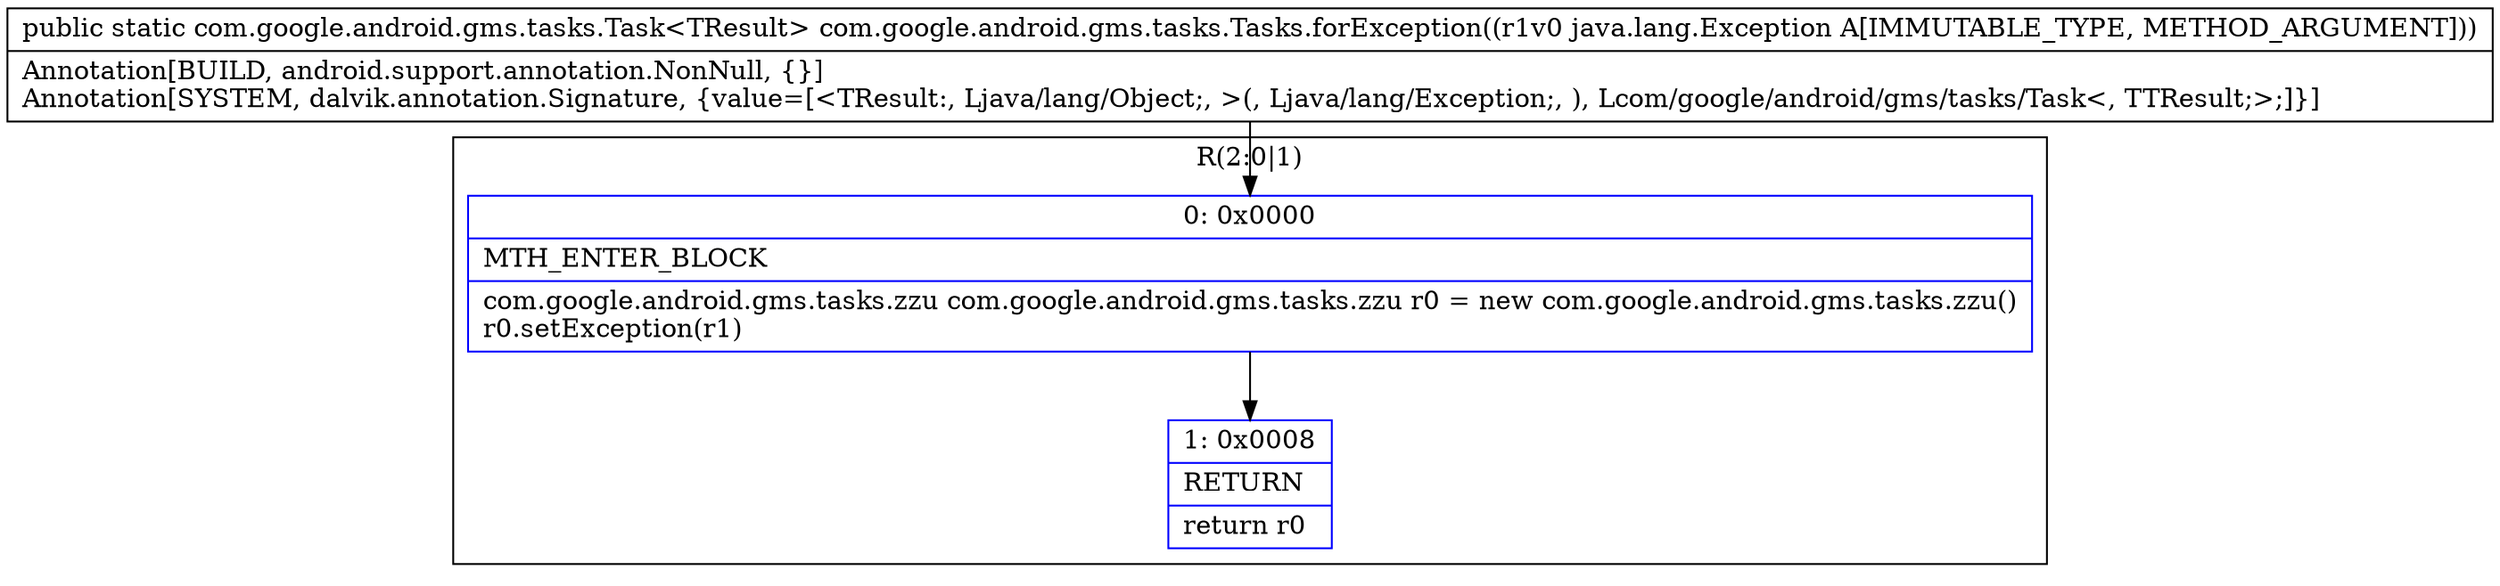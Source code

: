digraph "CFG forcom.google.android.gms.tasks.Tasks.forException(Ljava\/lang\/Exception;)Lcom\/google\/android\/gms\/tasks\/Task;" {
subgraph cluster_Region_1739731999 {
label = "R(2:0|1)";
node [shape=record,color=blue];
Node_0 [shape=record,label="{0\:\ 0x0000|MTH_ENTER_BLOCK\l|com.google.android.gms.tasks.zzu com.google.android.gms.tasks.zzu r0 = new com.google.android.gms.tasks.zzu()\lr0.setException(r1)\l}"];
Node_1 [shape=record,label="{1\:\ 0x0008|RETURN\l|return r0\l}"];
}
MethodNode[shape=record,label="{public static com.google.android.gms.tasks.Task\<TResult\> com.google.android.gms.tasks.Tasks.forException((r1v0 java.lang.Exception A[IMMUTABLE_TYPE, METHOD_ARGUMENT]))  | Annotation[BUILD, android.support.annotation.NonNull, \{\}]\lAnnotation[SYSTEM, dalvik.annotation.Signature, \{value=[\<TResult:, Ljava\/lang\/Object;, \>(, Ljava\/lang\/Exception;, ), Lcom\/google\/android\/gms\/tasks\/Task\<, TTResult;\>;]\}]\l}"];
MethodNode -> Node_0;
Node_0 -> Node_1;
}

